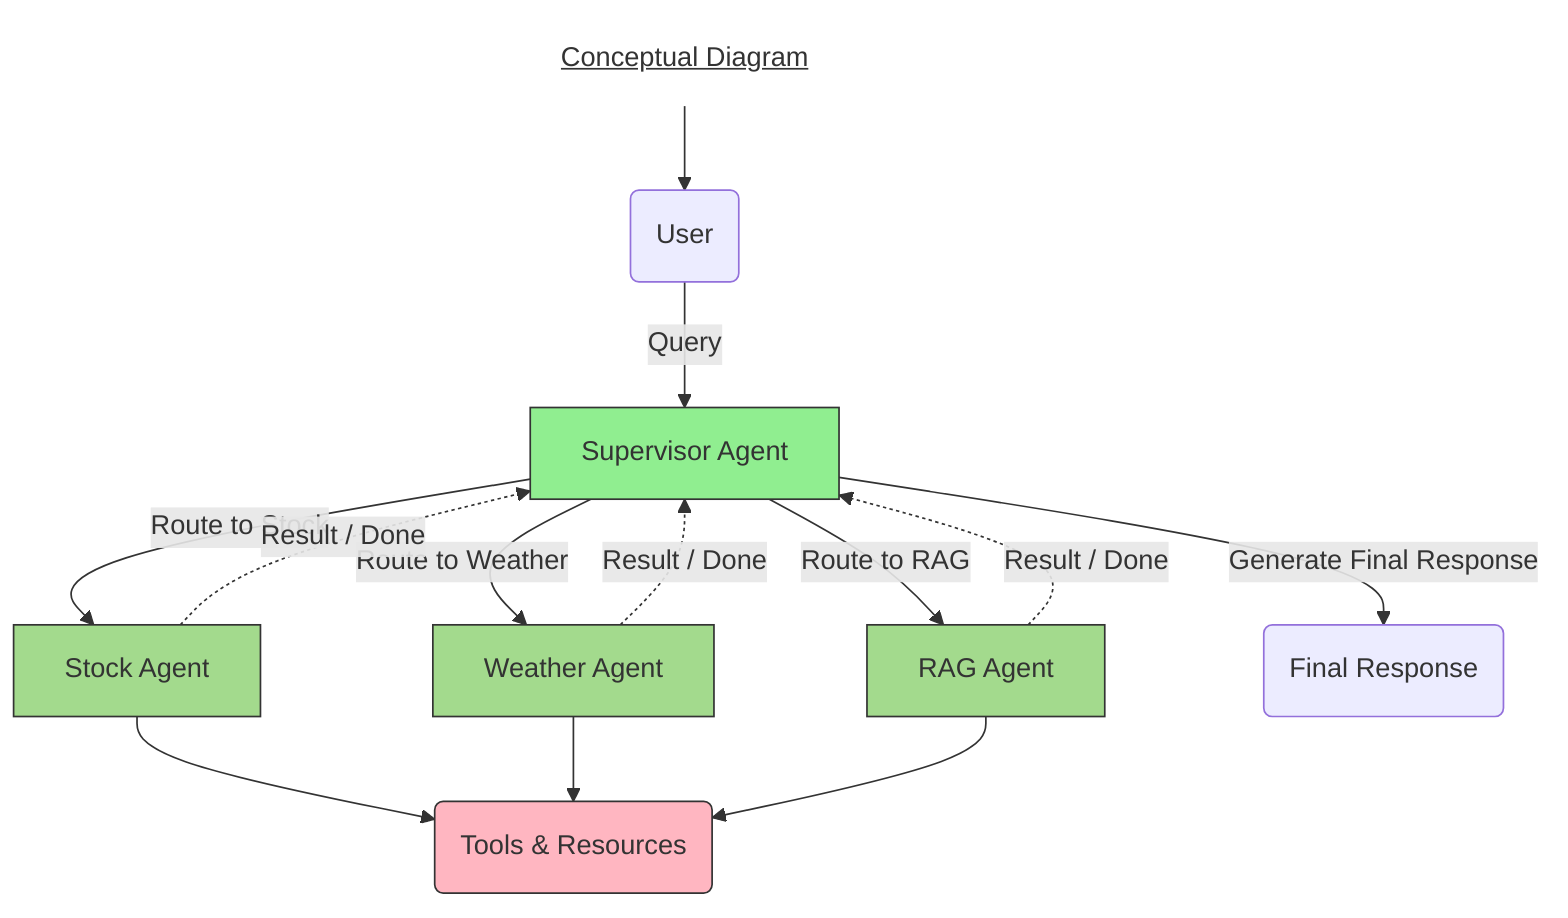 %% title: Conceptual Multi-Agent Supervisor Architecture (Simplified)
%% Mermaid initialization for styling
%%{
  init: {
    'theme': 'base', %% Starting from a base theme for customization
    'themeVariables': {
      'fontFamily': 'Arial, sans-serif', %% Using a common, readable font
      'fontSize': '14px',             %% Slightly smaller font size for simplicity
      'primaryColor': '#90EE90',       %% Color for Supervisor Agent
      'secondaryColor': '#A3DA8D',      %% Color for Specialized Agents
      'tertiaryColor': '#FFB6C1',       %% Color for Tools/Resources
      'lineColor': '#555',              %% Darker lines for clarity
      'nodeBorder': '#333',             %% Darker node borders
      'primaryTextColor': '#333'        %% Dark text for readability
    },
    'flowchart': {
      'curve': 'basis' %% Use 'basis' or 'linear' for curved lines
    },
    'look': 'handDrawn' %% Request hand-drawn look - support is renderer-dependent
  }
}%%
flowchart TD

    %% Define Node Styles
    classDef supervisorStyle fill:#90EE90,stroke:#333,stroke-width:2px; %% Green for Supervisor
    classDef agentStyle fill:#A3DA8D,stroke:#333,stroke-width:2px; %% Medium Green for Specialized Agents
    classDef resourceStyle fill:#FFB6C1,stroke:#333,stroke-width:2px; %% Pink for Tools/Resources - Conceptual
    classDef transparentStyle fill:#FFF,stroke:#FFF,shadow:
    

  title[<u>Conceptual Diagram</u>]:::transparentStyle
  title-->User
    
    %% Define Nodes
    User(User)
    Supervisor[Supervisor Agent]:::supervisorStyle
    StockAgent[Stock Agent]:::agentStyle
    WeatherAgent[Weather Agent]:::agentStyle
    RAGAgent[RAG Agent]:::agentStyle
    %% Add other specialized agents as needed (e.g., AccountAgent, DocProcessingAgent)
    FinalResponse(Final Response)

    %% Conceptual representation of tools/resources accessed by specialized agents
    ToolsResources(Tools & Resources):::resourceStyle


    %% Define Flow (Edges)
    User -- "Query" --> Supervisor;

    %% Supervisor routes to specialized agents
    Supervisor -- "Route to Stock" --> StockAgent;
    Supervisor -- "Route to Weather" --> WeatherAgent;
    Supervisor -- "Route to RAG" --> RAGAgent;
    %% Add routing to other agents


    %% Specialized agents perform tasks and return to supervisor (implicitly via state or explicit edge)
    %% Using dotted edges and labels to show the flow returning to Supervisor
    StockAgent -. "Result / Done" .-> Supervisor;
    WeatherAgent -. "Result / Done" .-> Supervisor;
    RAGAgent -. "Result / Done" .-> Supervisor;


    %% Specialized Agents interact with their tools/resources
     %% Conceptual link - actual implementation varies
    StockAgent --> ToolsResources;
    WeatherAgent --> ToolsResources;
    RAGAgent --> ToolsResources;
    %% Other agents also interact


    %% Supervisor decides final response
    Supervisor -- "Generate Final Response" --> FinalResponse;


    %% Apply curved lines using 'basis' interpolation
    linkStyle default interpolate basis;